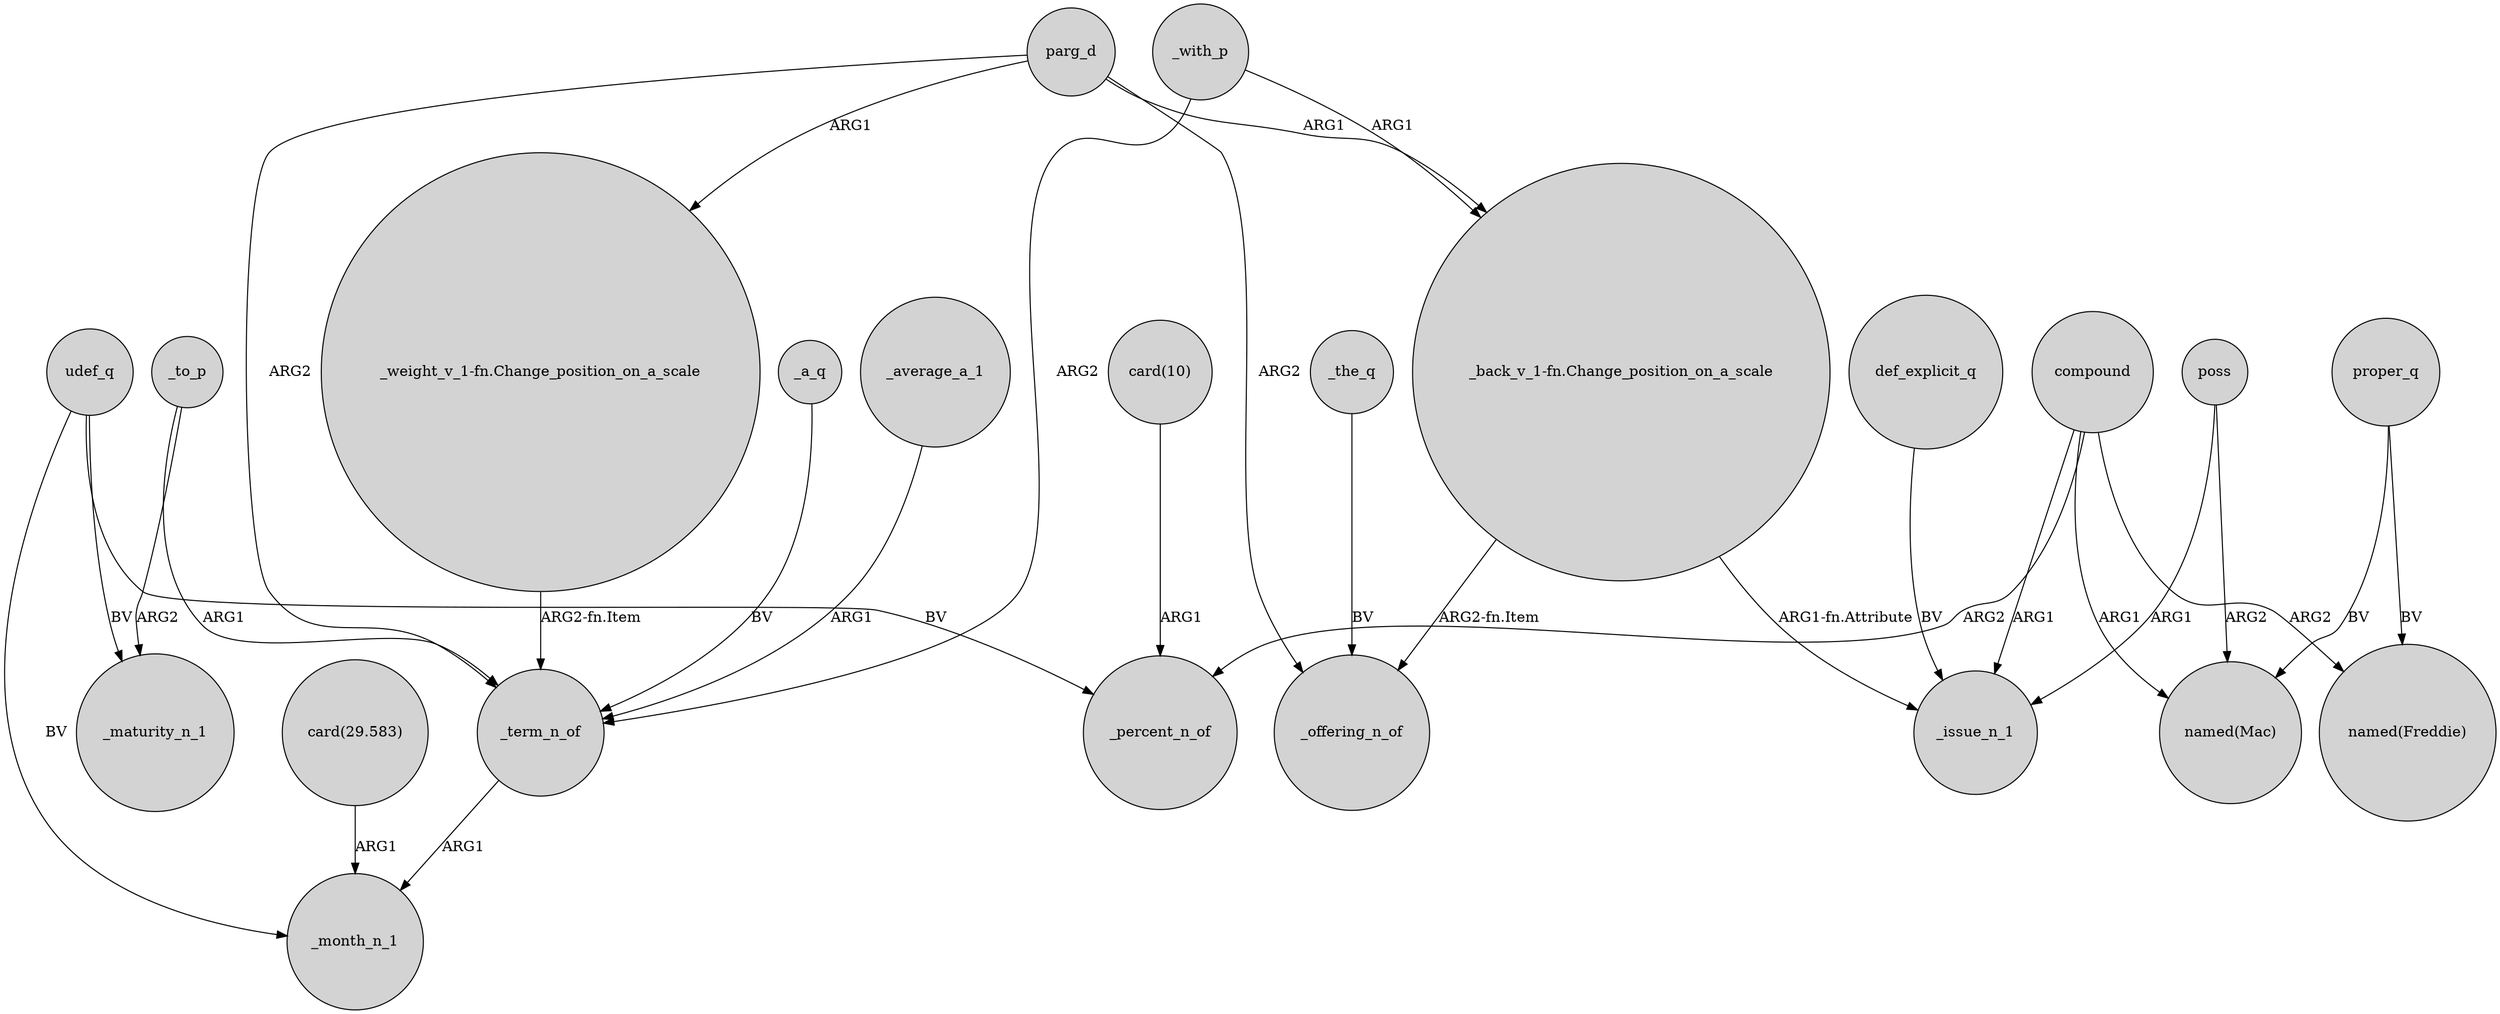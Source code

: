 digraph {
	node [shape=circle style=filled]
	udef_q -> _month_n_1 [label=BV]
	"_back_v_1-fn.Change_position_on_a_scale" -> _issue_n_1 [label="ARG1-fn.Attribute"]
	def_explicit_q -> _issue_n_1 [label=BV]
	"_back_v_1-fn.Change_position_on_a_scale" -> _offering_n_of [label="ARG2-fn.Item"]
	_a_q -> _term_n_of [label=BV]
	_to_p -> _term_n_of [label=ARG1]
	compound -> "named(Freddie)" [label=ARG2]
	proper_q -> "named(Freddie)" [label=BV]
	poss -> _issue_n_1 [label=ARG1]
	_average_a_1 -> _term_n_of [label=ARG1]
	udef_q -> _maturity_n_1 [label=BV]
	"_weight_v_1-fn.Change_position_on_a_scale" -> _term_n_of [label="ARG2-fn.Item"]
	poss -> "named(Mac)" [label=ARG2]
	udef_q -> _percent_n_of [label=BV]
	_with_p -> _term_n_of [label=ARG2]
	compound -> _percent_n_of [label=ARG2]
	parg_d -> "_back_v_1-fn.Change_position_on_a_scale" [label=ARG1]
	_the_q -> _offering_n_of [label=BV]
	"card(10)" -> _percent_n_of [label=ARG1]
	_term_n_of -> _month_n_1 [label=ARG1]
	"card(29.583)" -> _month_n_1 [label=ARG1]
	parg_d -> "_weight_v_1-fn.Change_position_on_a_scale" [label=ARG1]
	_with_p -> "_back_v_1-fn.Change_position_on_a_scale" [label=ARG1]
	_to_p -> _maturity_n_1 [label=ARG2]
	compound -> "named(Mac)" [label=ARG1]
	parg_d -> _offering_n_of [label=ARG2]
	proper_q -> "named(Mac)" [label=BV]
	parg_d -> _term_n_of [label=ARG2]
	compound -> _issue_n_1 [label=ARG1]
}
